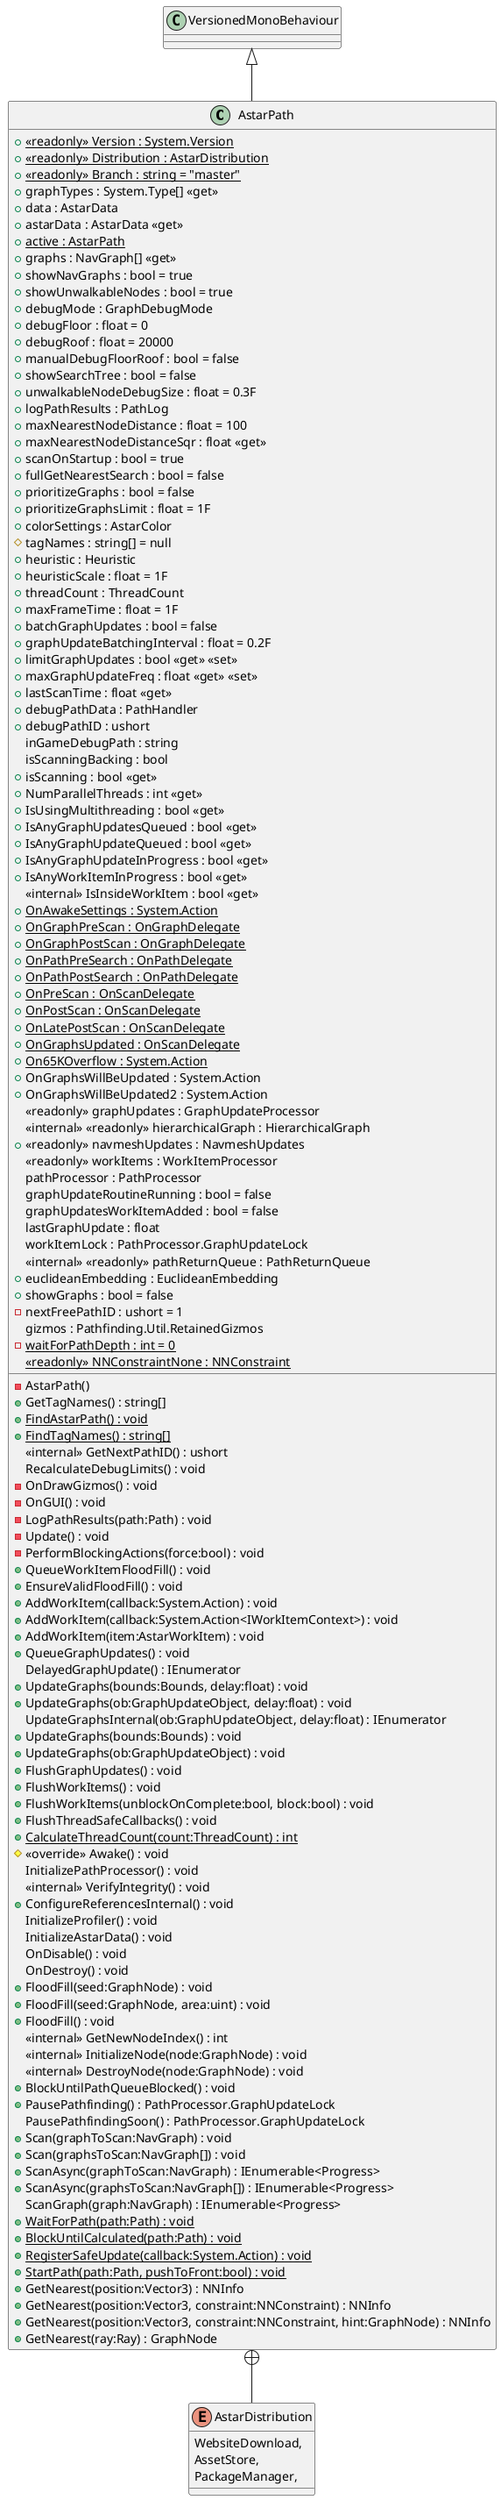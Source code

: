 @startuml
class AstarPath {
    + {static} <<readonly>> Version : System.Version
    + {static} <<readonly>> Distribution : AstarDistribution
    + {static} <<readonly>> Branch : string = "master"
    + graphTypes : System.Type[] <<get>>
    + data : AstarData
    + astarData : AstarData <<get>>
    + {static} active : AstarPath
    + graphs : NavGraph[] <<get>>
    + showNavGraphs : bool = true
    + showUnwalkableNodes : bool = true
    + debugMode : GraphDebugMode
    + debugFloor : float = 0
    + debugRoof : float = 20000
    + manualDebugFloorRoof : bool = false
    + showSearchTree : bool = false
    + unwalkableNodeDebugSize : float = 0.3F
    + logPathResults : PathLog
    + maxNearestNodeDistance : float = 100
    + maxNearestNodeDistanceSqr : float <<get>>
    + scanOnStartup : bool = true
    + fullGetNearestSearch : bool = false
    + prioritizeGraphs : bool = false
    + prioritizeGraphsLimit : float = 1F
    + colorSettings : AstarColor
    # tagNames : string[] = null
    + heuristic : Heuristic
    + heuristicScale : float = 1F
    + threadCount : ThreadCount
    + maxFrameTime : float = 1F
    + batchGraphUpdates : bool = false
    + graphUpdateBatchingInterval : float = 0.2F
    + limitGraphUpdates : bool <<get>> <<set>>
    + maxGraphUpdateFreq : float <<get>> <<set>>
    + lastScanTime : float <<get>>
    + debugPathData : PathHandler
    + debugPathID : ushort
    inGameDebugPath : string
    isScanningBacking : bool
    + isScanning : bool <<get>>
    + NumParallelThreads : int <<get>>
    + IsUsingMultithreading : bool <<get>>
    + IsAnyGraphUpdatesQueued : bool <<get>>
    + IsAnyGraphUpdateQueued : bool <<get>>
    + IsAnyGraphUpdateInProgress : bool <<get>>
    + IsAnyWorkItemInProgress : bool <<get>>
    <<internal>> IsInsideWorkItem : bool <<get>>
    + {static} OnAwakeSettings : System.Action
    + {static} OnGraphPreScan : OnGraphDelegate
    + {static} OnGraphPostScan : OnGraphDelegate
    + {static} OnPathPreSearch : OnPathDelegate
    + {static} OnPathPostSearch : OnPathDelegate
    + {static} OnPreScan : OnScanDelegate
    + {static} OnPostScan : OnScanDelegate
    + {static} OnLatePostScan : OnScanDelegate
    + {static} OnGraphsUpdated : OnScanDelegate
    + {static} On65KOverflow : System.Action
    + OnGraphsWillBeUpdated : System.Action
    + OnGraphsWillBeUpdated2 : System.Action
    <<readonly>> graphUpdates : GraphUpdateProcessor
    <<internal>> <<readonly>> hierarchicalGraph : HierarchicalGraph
    + <<readonly>> navmeshUpdates : NavmeshUpdates
    <<readonly>> workItems : WorkItemProcessor
    pathProcessor : PathProcessor
    graphUpdateRoutineRunning : bool = false
    graphUpdatesWorkItemAdded : bool = false
    lastGraphUpdate : float
    workItemLock : PathProcessor.GraphUpdateLock
    <<internal>> <<readonly>> pathReturnQueue : PathReturnQueue
    + euclideanEmbedding : EuclideanEmbedding
    + showGraphs : bool = false
    - nextFreePathID : ushort = 1
    - AstarPath()
    + GetTagNames() : string[]
    + {static} FindAstarPath() : void
    + {static} FindTagNames() : string[]
    <<internal>> GetNextPathID() : ushort
    RecalculateDebugLimits() : void
    gizmos : Pathfinding.Util.RetainedGizmos
    - OnDrawGizmos() : void
    - OnGUI() : void
    - LogPathResults(path:Path) : void
    - Update() : void
    - PerformBlockingActions(force:bool) : void
    + QueueWorkItemFloodFill() : void
    + EnsureValidFloodFill() : void
    + AddWorkItem(callback:System.Action) : void
    + AddWorkItem(callback:System.Action<IWorkItemContext>) : void
    + AddWorkItem(item:AstarWorkItem) : void
    + QueueGraphUpdates() : void
    DelayedGraphUpdate() : IEnumerator
    + UpdateGraphs(bounds:Bounds, delay:float) : void
    + UpdateGraphs(ob:GraphUpdateObject, delay:float) : void
    UpdateGraphsInternal(ob:GraphUpdateObject, delay:float) : IEnumerator
    + UpdateGraphs(bounds:Bounds) : void
    + UpdateGraphs(ob:GraphUpdateObject) : void
    + FlushGraphUpdates() : void
    + FlushWorkItems() : void
    + FlushWorkItems(unblockOnComplete:bool, block:bool) : void
    + FlushThreadSafeCallbacks() : void
    + {static} CalculateThreadCount(count:ThreadCount) : int
    # <<override>> Awake() : void
    InitializePathProcessor() : void
    <<internal>> VerifyIntegrity() : void
    + ConfigureReferencesInternal() : void
    InitializeProfiler() : void
    InitializeAstarData() : void
    OnDisable() : void
    OnDestroy() : void
    + FloodFill(seed:GraphNode) : void
    + FloodFill(seed:GraphNode, area:uint) : void
    + FloodFill() : void
    <<internal>> GetNewNodeIndex() : int
    <<internal>> InitializeNode(node:GraphNode) : void
    <<internal>> DestroyNode(node:GraphNode) : void
    + BlockUntilPathQueueBlocked() : void
    + PausePathfinding() : PathProcessor.GraphUpdateLock
    PausePathfindingSoon() : PathProcessor.GraphUpdateLock
    + Scan(graphToScan:NavGraph) : void
    + Scan(graphsToScan:NavGraph[]) : void
    + ScanAsync(graphToScan:NavGraph) : IEnumerable<Progress>
    + ScanAsync(graphsToScan:NavGraph[]) : IEnumerable<Progress>
    ScanGraph(graph:NavGraph) : IEnumerable<Progress>
    - {static} waitForPathDepth : int = 0
    + {static} WaitForPath(path:Path) : void
    + {static} BlockUntilCalculated(path:Path) : void
    + {static} RegisterSafeUpdate(callback:System.Action) : void
    + {static} StartPath(path:Path, pushToFront:bool) : void
    {static} <<readonly>> NNConstraintNone : NNConstraint
    + GetNearest(position:Vector3) : NNInfo
    + GetNearest(position:Vector3, constraint:NNConstraint) : NNInfo
    + GetNearest(position:Vector3, constraint:NNConstraint, hint:GraphNode) : NNInfo
    + GetNearest(ray:Ray) : GraphNode
}
enum AstarDistribution {
    WebsiteDownload,
    AssetStore,
    PackageManager,
}
VersionedMonoBehaviour <|-- AstarPath
AstarPath +-- AstarDistribution
@enduml

